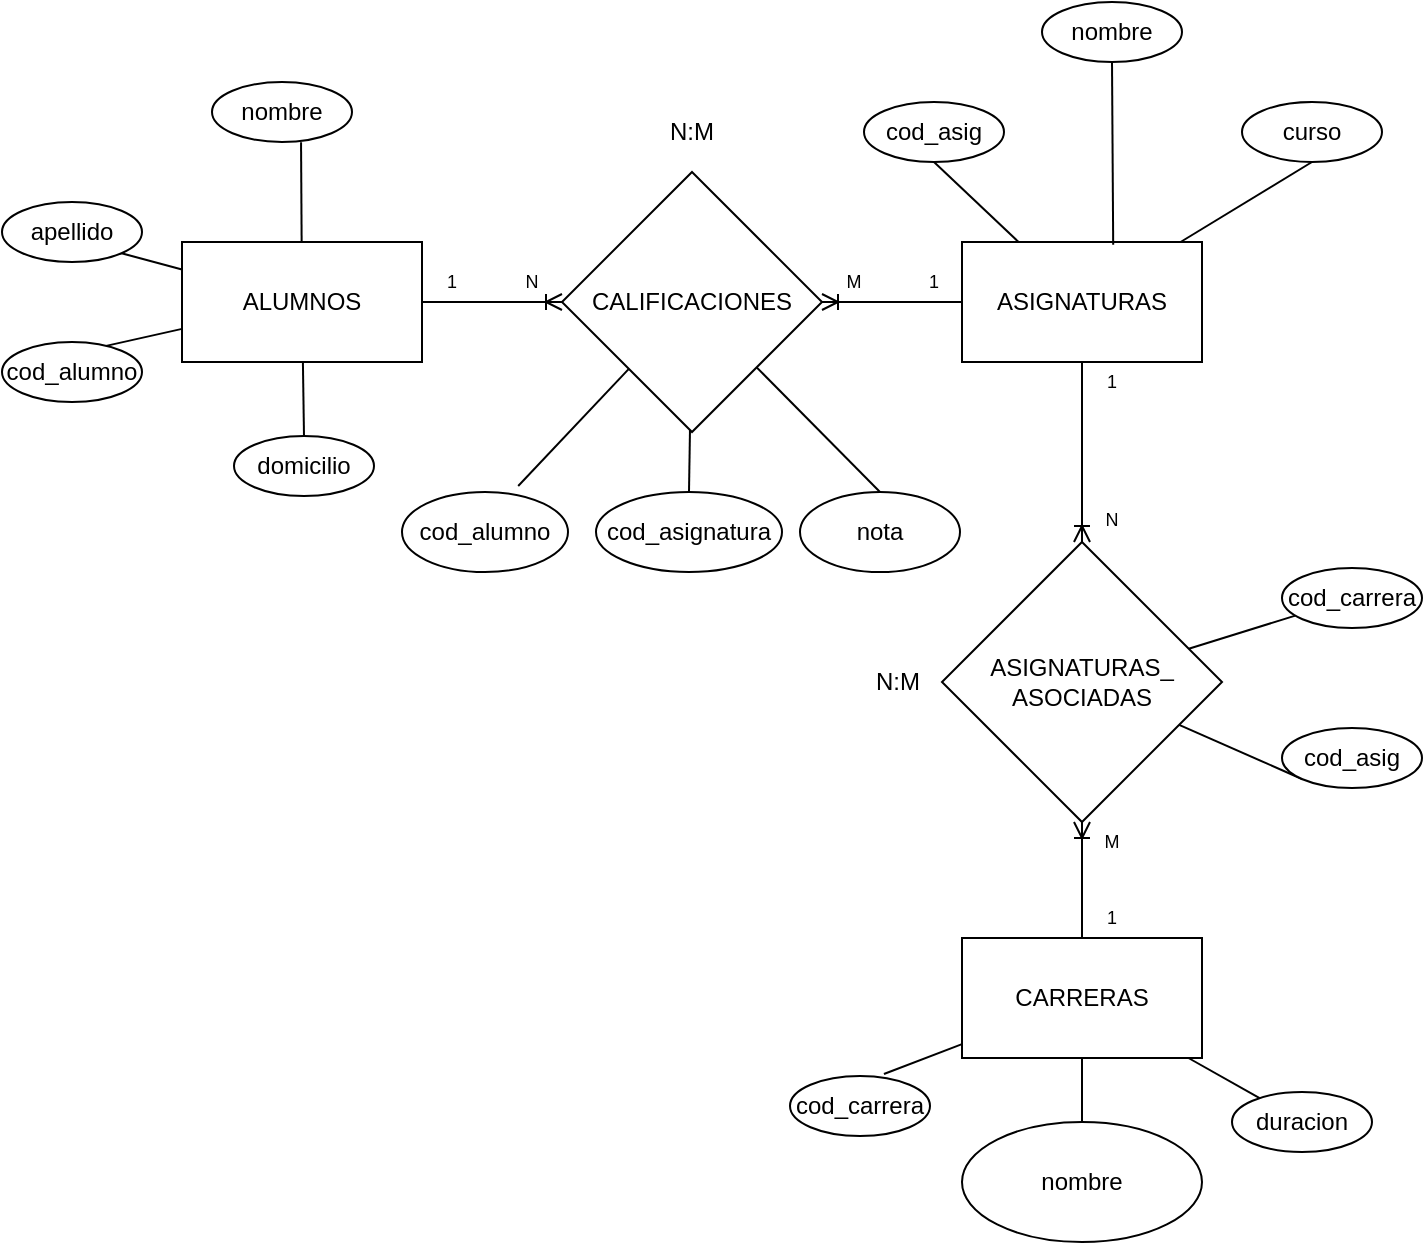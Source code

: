 <mxfile version="21.3.2" type="device">
  <diagram name="Página-1" id="v9_--w1hHCulFpuUxijB">
    <mxGraphModel dx="880" dy="485" grid="1" gridSize="10" guides="1" tooltips="1" connect="1" arrows="1" fold="1" page="1" pageScale="1" pageWidth="827" pageHeight="1169" math="0" shadow="0">
      <root>
        <mxCell id="0" />
        <mxCell id="1" parent="0" />
        <mxCell id="Aq9LVEX5dojz8AcEyIv9-44" style="rounded=0;orthogonalLoop=1;jettySize=auto;html=1;entryX=0.7;entryY=-0.075;entryDx=0;entryDy=0;entryPerimeter=0;endArrow=none;endFill=0;" parent="1" source="Aq9LVEX5dojz8AcEyIv9-1" target="Aq9LVEX5dojz8AcEyIv9-41" edge="1">
          <mxGeometry relative="1" as="geometry" />
        </mxCell>
        <mxCell id="Aq9LVEX5dojz8AcEyIv9-45" style="rounded=0;orthogonalLoop=1;jettySize=auto;html=1;entryX=0.5;entryY=0;entryDx=0;entryDy=0;endArrow=none;endFill=0;" parent="1" source="Aq9LVEX5dojz8AcEyIv9-1" target="Aq9LVEX5dojz8AcEyIv9-42" edge="1">
          <mxGeometry relative="1" as="geometry" />
        </mxCell>
        <mxCell id="Aq9LVEX5dojz8AcEyIv9-46" style="rounded=0;orthogonalLoop=1;jettySize=auto;html=1;entryX=0.5;entryY=0;entryDx=0;entryDy=0;endArrow=none;endFill=0;" parent="1" source="Aq9LVEX5dojz8AcEyIv9-1" target="Aq9LVEX5dojz8AcEyIv9-43" edge="1">
          <mxGeometry relative="1" as="geometry" />
        </mxCell>
        <mxCell id="Aq9LVEX5dojz8AcEyIv9-1" value="CALIFICACIONES" style="rhombus;whiteSpace=wrap;html=1;" parent="1" vertex="1">
          <mxGeometry x="310" y="175" width="130" height="130" as="geometry" />
        </mxCell>
        <mxCell id="Aq9LVEX5dojz8AcEyIv9-33" style="rounded=0;orthogonalLoop=1;jettySize=auto;html=1;entryX=0.636;entryY=1.006;entryDx=0;entryDy=0;entryPerimeter=0;endArrow=none;endFill=0;" parent="1" source="Aq9LVEX5dojz8AcEyIv9-2" target="Aq9LVEX5dojz8AcEyIv9-5" edge="1">
          <mxGeometry relative="1" as="geometry" />
        </mxCell>
        <mxCell id="Aq9LVEX5dojz8AcEyIv9-34" style="rounded=0;orthogonalLoop=1;jettySize=auto;html=1;entryX=1;entryY=1;entryDx=0;entryDy=0;endArrow=none;endFill=0;" parent="1" source="Aq9LVEX5dojz8AcEyIv9-2" target="Aq9LVEX5dojz8AcEyIv9-6" edge="1">
          <mxGeometry relative="1" as="geometry" />
        </mxCell>
        <mxCell id="Aq9LVEX5dojz8AcEyIv9-35" style="rounded=0;orthogonalLoop=1;jettySize=auto;html=1;entryX=0.5;entryY=0;entryDx=0;entryDy=0;endArrow=none;endFill=0;" parent="1" source="Aq9LVEX5dojz8AcEyIv9-2" target="Aq9LVEX5dojz8AcEyIv9-8" edge="1">
          <mxGeometry relative="1" as="geometry" />
        </mxCell>
        <mxCell id="Aq9LVEX5dojz8AcEyIv9-36" style="rounded=0;orthogonalLoop=1;jettySize=auto;html=1;entryX=0.688;entryY=0.094;entryDx=0;entryDy=0;entryPerimeter=0;endArrow=none;endFill=0;" parent="1" source="Aq9LVEX5dojz8AcEyIv9-2" target="Aq9LVEX5dojz8AcEyIv9-7" edge="1">
          <mxGeometry relative="1" as="geometry" />
        </mxCell>
        <mxCell id="Aq9LVEX5dojz8AcEyIv9-38" style="edgeStyle=orthogonalEdgeStyle;rounded=0;orthogonalLoop=1;jettySize=auto;html=1;endArrow=ERoneToMany;endFill=0;exitX=1;exitY=0.5;exitDx=0;exitDy=0;" parent="1" source="Aq9LVEX5dojz8AcEyIv9-2" target="Aq9LVEX5dojz8AcEyIv9-1" edge="1">
          <mxGeometry relative="1" as="geometry" />
        </mxCell>
        <mxCell id="Aq9LVEX5dojz8AcEyIv9-2" value="ALUMNOS" style="rounded=0;whiteSpace=wrap;html=1;" parent="1" vertex="1">
          <mxGeometry x="120" y="210" width="120" height="60" as="geometry" />
        </mxCell>
        <mxCell id="Aq9LVEX5dojz8AcEyIv9-39" style="edgeStyle=orthogonalEdgeStyle;rounded=0;orthogonalLoop=1;jettySize=auto;html=1;endArrow=ERoneToMany;endFill=0;" parent="1" source="Aq9LVEX5dojz8AcEyIv9-3" target="Aq9LVEX5dojz8AcEyIv9-1" edge="1">
          <mxGeometry relative="1" as="geometry" />
        </mxCell>
        <mxCell id="DmeEnXWUrizXepNUNIs_-1" style="rounded=0;orthogonalLoop=1;jettySize=auto;html=1;entryX=0.5;entryY=1;entryDx=0;entryDy=0;endArrow=none;endFill=0;" edge="1" parent="1" source="Aq9LVEX5dojz8AcEyIv9-3" target="Aq9LVEX5dojz8AcEyIv9-10">
          <mxGeometry relative="1" as="geometry">
            <mxPoint x="670" y="180" as="targetPoint" />
          </mxGeometry>
        </mxCell>
        <mxCell id="DmeEnXWUrizXepNUNIs_-4" style="rounded=0;orthogonalLoop=1;jettySize=auto;html=1;entryX=0.5;entryY=1;entryDx=0;entryDy=0;endArrow=none;endFill=0;" edge="1" parent="1" source="Aq9LVEX5dojz8AcEyIv9-3" target="DmeEnXWUrizXepNUNIs_-3">
          <mxGeometry relative="1" as="geometry" />
        </mxCell>
        <mxCell id="DmeEnXWUrizXepNUNIs_-19" style="edgeStyle=orthogonalEdgeStyle;rounded=0;orthogonalLoop=1;jettySize=auto;html=1;endArrow=ERoneToMany;endFill=0;" edge="1" parent="1" source="Aq9LVEX5dojz8AcEyIv9-3" target="DmeEnXWUrizXepNUNIs_-11">
          <mxGeometry relative="1" as="geometry" />
        </mxCell>
        <mxCell id="Aq9LVEX5dojz8AcEyIv9-3" value="ASIGNATURAS" style="rounded=0;whiteSpace=wrap;html=1;" parent="1" vertex="1">
          <mxGeometry x="510" y="210" width="120" height="60" as="geometry" />
        </mxCell>
        <mxCell id="Aq9LVEX5dojz8AcEyIv9-5" value="nombre" style="ellipse;whiteSpace=wrap;html=1;" parent="1" vertex="1">
          <mxGeometry x="135" y="130" width="70" height="30" as="geometry" />
        </mxCell>
        <mxCell id="Aq9LVEX5dojz8AcEyIv9-6" value="apellido" style="ellipse;whiteSpace=wrap;html=1;" parent="1" vertex="1">
          <mxGeometry x="30" y="190" width="70" height="30" as="geometry" />
        </mxCell>
        <mxCell id="Aq9LVEX5dojz8AcEyIv9-7" value="cod_alumno" style="ellipse;whiteSpace=wrap;html=1;" parent="1" vertex="1">
          <mxGeometry x="30" y="260" width="70" height="30" as="geometry" />
        </mxCell>
        <mxCell id="Aq9LVEX5dojz8AcEyIv9-8" value="domicilio" style="ellipse;whiteSpace=wrap;html=1;" parent="1" vertex="1">
          <mxGeometry x="146" y="307" width="70" height="30" as="geometry" />
        </mxCell>
        <mxCell id="Aq9LVEX5dojz8AcEyIv9-9" value="nombre" style="ellipse;whiteSpace=wrap;html=1;" parent="1" vertex="1">
          <mxGeometry x="550" y="90" width="70" height="30" as="geometry" />
        </mxCell>
        <mxCell id="Aq9LVEX5dojz8AcEyIv9-10" value="curso" style="ellipse;whiteSpace=wrap;html=1;" parent="1" vertex="1">
          <mxGeometry x="650" y="140" width="70" height="30" as="geometry" />
        </mxCell>
        <mxCell id="Aq9LVEX5dojz8AcEyIv9-30" value="" style="endArrow=none;html=1;rounded=0;entryX=0.5;entryY=1;entryDx=0;entryDy=0;exitX=0.63;exitY=0.023;exitDx=0;exitDy=0;exitPerimeter=0;" parent="1" source="Aq9LVEX5dojz8AcEyIv9-3" target="Aq9LVEX5dojz8AcEyIv9-9" edge="1">
          <mxGeometry width="50" height="50" relative="1" as="geometry">
            <mxPoint x="570" y="210" as="sourcePoint" />
            <mxPoint x="620" y="160" as="targetPoint" />
          </mxGeometry>
        </mxCell>
        <mxCell id="Aq9LVEX5dojz8AcEyIv9-41" value="cod_alumno" style="ellipse;whiteSpace=wrap;html=1;" parent="1" vertex="1">
          <mxGeometry x="230" y="335" width="83" height="40" as="geometry" />
        </mxCell>
        <mxCell id="Aq9LVEX5dojz8AcEyIv9-42" value="cod_asignatura" style="ellipse;whiteSpace=wrap;html=1;" parent="1" vertex="1">
          <mxGeometry x="327" y="335" width="93" height="40" as="geometry" />
        </mxCell>
        <mxCell id="Aq9LVEX5dojz8AcEyIv9-43" value="nota" style="ellipse;whiteSpace=wrap;html=1;" parent="1" vertex="1">
          <mxGeometry x="429" y="335" width="80" height="40" as="geometry" />
        </mxCell>
        <mxCell id="Aq9LVEX5dojz8AcEyIv9-47" value="N:M" style="text;html=1;strokeColor=none;fillColor=none;align=center;verticalAlign=middle;whiteSpace=wrap;rounded=0;" parent="1" vertex="1">
          <mxGeometry x="345" y="140" width="60" height="30" as="geometry" />
        </mxCell>
        <mxCell id="Aq9LVEX5dojz8AcEyIv9-48" value="1" style="text;html=1;strokeColor=none;fillColor=none;align=center;verticalAlign=middle;whiteSpace=wrap;rounded=0;fontSize=9;" parent="1" vertex="1">
          <mxGeometry x="240" y="220" width="30" height="20" as="geometry" />
        </mxCell>
        <mxCell id="Aq9LVEX5dojz8AcEyIv9-49" value="N" style="text;html=1;strokeColor=none;fillColor=none;align=center;verticalAlign=middle;whiteSpace=wrap;rounded=0;fontSize=9;" parent="1" vertex="1">
          <mxGeometry x="280" y="220" width="30" height="20" as="geometry" />
        </mxCell>
        <mxCell id="Aq9LVEX5dojz8AcEyIv9-50" value="M" style="text;html=1;strokeColor=none;fillColor=none;align=center;verticalAlign=middle;whiteSpace=wrap;rounded=0;fontSize=9;" parent="1" vertex="1">
          <mxGeometry x="441" y="220" width="30" height="20" as="geometry" />
        </mxCell>
        <mxCell id="Aq9LVEX5dojz8AcEyIv9-51" value="1" style="text;html=1;strokeColor=none;fillColor=none;align=center;verticalAlign=middle;whiteSpace=wrap;rounded=0;fontSize=9;" parent="1" vertex="1">
          <mxGeometry x="481" y="220" width="30" height="20" as="geometry" />
        </mxCell>
        <mxCell id="DmeEnXWUrizXepNUNIs_-8" style="rounded=0;orthogonalLoop=1;jettySize=auto;html=1;entryX=0.671;entryY=-0.033;entryDx=0;entryDy=0;entryPerimeter=0;endArrow=none;endFill=0;" edge="1" parent="1" source="DmeEnXWUrizXepNUNIs_-2" target="DmeEnXWUrizXepNUNIs_-5">
          <mxGeometry relative="1" as="geometry" />
        </mxCell>
        <mxCell id="DmeEnXWUrizXepNUNIs_-9" style="rounded=0;orthogonalLoop=1;jettySize=auto;html=1;entryX=0.5;entryY=0;entryDx=0;entryDy=0;endArrow=none;endFill=0;" edge="1" parent="1" source="DmeEnXWUrizXepNUNIs_-2" target="DmeEnXWUrizXepNUNIs_-6">
          <mxGeometry relative="1" as="geometry" />
        </mxCell>
        <mxCell id="DmeEnXWUrizXepNUNIs_-10" style="rounded=0;orthogonalLoop=1;jettySize=auto;html=1;endArrow=none;endFill=0;" edge="1" parent="1" source="DmeEnXWUrizXepNUNIs_-2" target="DmeEnXWUrizXepNUNIs_-7">
          <mxGeometry relative="1" as="geometry" />
        </mxCell>
        <mxCell id="DmeEnXWUrizXepNUNIs_-18" style="edgeStyle=orthogonalEdgeStyle;rounded=0;orthogonalLoop=1;jettySize=auto;html=1;endArrow=ERoneToMany;endFill=0;" edge="1" parent="1" source="DmeEnXWUrizXepNUNIs_-2" target="DmeEnXWUrizXepNUNIs_-11">
          <mxGeometry relative="1" as="geometry" />
        </mxCell>
        <mxCell id="DmeEnXWUrizXepNUNIs_-2" value="CARRERAS" style="rounded=0;whiteSpace=wrap;html=1;" vertex="1" parent="1">
          <mxGeometry x="510" y="558" width="120" height="60" as="geometry" />
        </mxCell>
        <mxCell id="DmeEnXWUrizXepNUNIs_-3" value="cod_asig" style="ellipse;whiteSpace=wrap;html=1;" vertex="1" parent="1">
          <mxGeometry x="461" y="140" width="70" height="30" as="geometry" />
        </mxCell>
        <mxCell id="DmeEnXWUrizXepNUNIs_-5" value="cod_carrera" style="ellipse;whiteSpace=wrap;html=1;" vertex="1" parent="1">
          <mxGeometry x="424" y="627" width="70" height="30" as="geometry" />
        </mxCell>
        <mxCell id="DmeEnXWUrizXepNUNIs_-6" value="nombre" style="ellipse;whiteSpace=wrap;html=1;" vertex="1" parent="1">
          <mxGeometry x="510" y="650" width="120" height="60" as="geometry" />
        </mxCell>
        <mxCell id="DmeEnXWUrizXepNUNIs_-7" value="duracion" style="ellipse;whiteSpace=wrap;html=1;" vertex="1" parent="1">
          <mxGeometry x="645" y="635" width="70" height="30" as="geometry" />
        </mxCell>
        <mxCell id="DmeEnXWUrizXepNUNIs_-16" style="rounded=0;orthogonalLoop=1;jettySize=auto;html=1;endArrow=none;endFill=0;" edge="1" parent="1" source="DmeEnXWUrizXepNUNIs_-11" target="DmeEnXWUrizXepNUNIs_-14">
          <mxGeometry relative="1" as="geometry" />
        </mxCell>
        <mxCell id="DmeEnXWUrizXepNUNIs_-17" style="rounded=0;orthogonalLoop=1;jettySize=auto;html=1;entryX=0;entryY=1;entryDx=0;entryDy=0;endArrow=none;endFill=0;" edge="1" parent="1" source="DmeEnXWUrizXepNUNIs_-11" target="DmeEnXWUrizXepNUNIs_-15">
          <mxGeometry relative="1" as="geometry" />
        </mxCell>
        <mxCell id="DmeEnXWUrizXepNUNIs_-11" value="ASIGNATURAS_&lt;br&gt;ASOCIADAS" style="rhombus;whiteSpace=wrap;html=1;" vertex="1" parent="1">
          <mxGeometry x="500" y="360" width="140" height="140" as="geometry" />
        </mxCell>
        <mxCell id="DmeEnXWUrizXepNUNIs_-14" value="cod_carrera" style="ellipse;whiteSpace=wrap;html=1;" vertex="1" parent="1">
          <mxGeometry x="670" y="373" width="70" height="30" as="geometry" />
        </mxCell>
        <mxCell id="DmeEnXWUrizXepNUNIs_-15" value="cod_asig" style="ellipse;whiteSpace=wrap;html=1;" vertex="1" parent="1">
          <mxGeometry x="670" y="453" width="70" height="30" as="geometry" />
        </mxCell>
        <mxCell id="DmeEnXWUrizXepNUNIs_-20" value="N:M" style="text;html=1;strokeColor=none;fillColor=none;align=center;verticalAlign=middle;whiteSpace=wrap;rounded=0;" vertex="1" parent="1">
          <mxGeometry x="448" y="415" width="60" height="30" as="geometry" />
        </mxCell>
        <mxCell id="DmeEnXWUrizXepNUNIs_-21" value="1" style="text;html=1;strokeColor=none;fillColor=none;align=center;verticalAlign=middle;whiteSpace=wrap;rounded=0;fontSize=9;" vertex="1" parent="1">
          <mxGeometry x="570" y="270" width="30" height="20" as="geometry" />
        </mxCell>
        <mxCell id="DmeEnXWUrizXepNUNIs_-23" value="N" style="text;html=1;strokeColor=none;fillColor=none;align=center;verticalAlign=middle;whiteSpace=wrap;rounded=0;fontSize=9;" vertex="1" parent="1">
          <mxGeometry x="570" y="339" width="30" height="20" as="geometry" />
        </mxCell>
        <mxCell id="DmeEnXWUrizXepNUNIs_-24" value="M" style="text;html=1;strokeColor=none;fillColor=none;align=center;verticalAlign=middle;whiteSpace=wrap;rounded=0;fontSize=9;" vertex="1" parent="1">
          <mxGeometry x="570" y="500" width="30" height="20" as="geometry" />
        </mxCell>
        <mxCell id="DmeEnXWUrizXepNUNIs_-25" value="1" style="text;html=1;strokeColor=none;fillColor=none;align=center;verticalAlign=middle;whiteSpace=wrap;rounded=0;fontSize=9;" vertex="1" parent="1">
          <mxGeometry x="570" y="538" width="30" height="20" as="geometry" />
        </mxCell>
      </root>
    </mxGraphModel>
  </diagram>
</mxfile>
